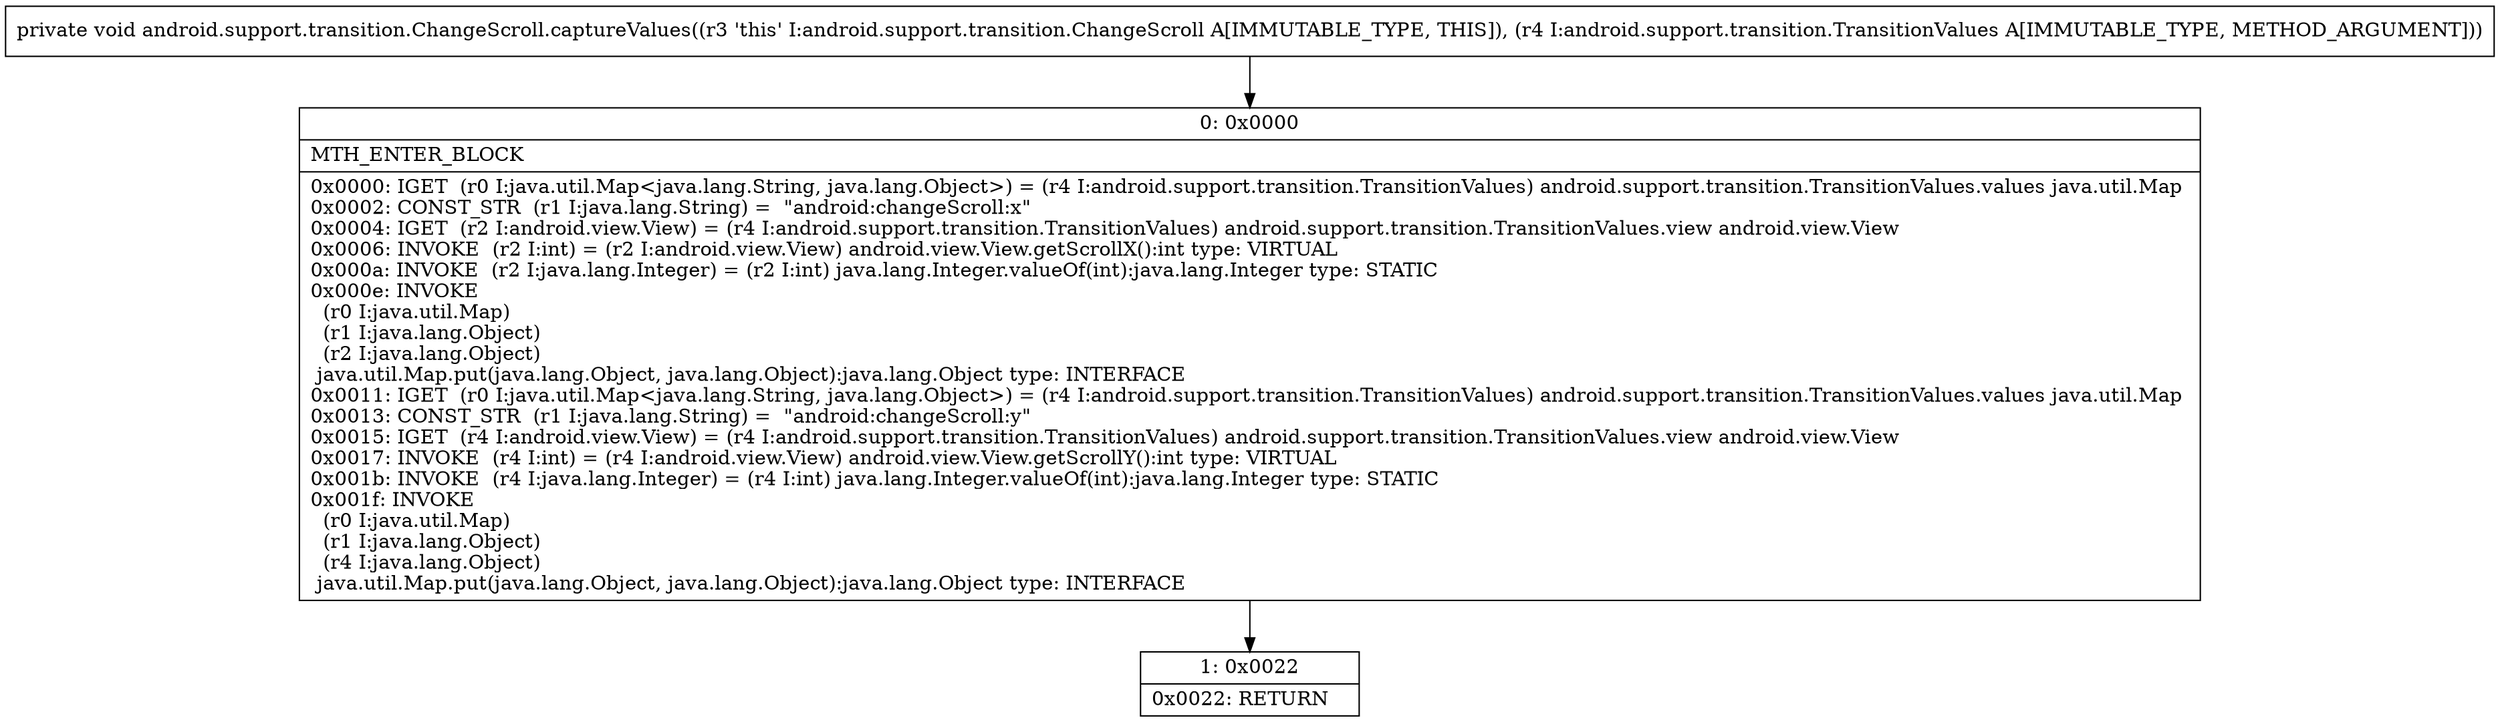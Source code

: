 digraph "CFG forandroid.support.transition.ChangeScroll.captureValues(Landroid\/support\/transition\/TransitionValues;)V" {
Node_0 [shape=record,label="{0\:\ 0x0000|MTH_ENTER_BLOCK\l|0x0000: IGET  (r0 I:java.util.Map\<java.lang.String, java.lang.Object\>) = (r4 I:android.support.transition.TransitionValues) android.support.transition.TransitionValues.values java.util.Map \l0x0002: CONST_STR  (r1 I:java.lang.String) =  \"android:changeScroll:x\" \l0x0004: IGET  (r2 I:android.view.View) = (r4 I:android.support.transition.TransitionValues) android.support.transition.TransitionValues.view android.view.View \l0x0006: INVOKE  (r2 I:int) = (r2 I:android.view.View) android.view.View.getScrollX():int type: VIRTUAL \l0x000a: INVOKE  (r2 I:java.lang.Integer) = (r2 I:int) java.lang.Integer.valueOf(int):java.lang.Integer type: STATIC \l0x000e: INVOKE  \l  (r0 I:java.util.Map)\l  (r1 I:java.lang.Object)\l  (r2 I:java.lang.Object)\l java.util.Map.put(java.lang.Object, java.lang.Object):java.lang.Object type: INTERFACE \l0x0011: IGET  (r0 I:java.util.Map\<java.lang.String, java.lang.Object\>) = (r4 I:android.support.transition.TransitionValues) android.support.transition.TransitionValues.values java.util.Map \l0x0013: CONST_STR  (r1 I:java.lang.String) =  \"android:changeScroll:y\" \l0x0015: IGET  (r4 I:android.view.View) = (r4 I:android.support.transition.TransitionValues) android.support.transition.TransitionValues.view android.view.View \l0x0017: INVOKE  (r4 I:int) = (r4 I:android.view.View) android.view.View.getScrollY():int type: VIRTUAL \l0x001b: INVOKE  (r4 I:java.lang.Integer) = (r4 I:int) java.lang.Integer.valueOf(int):java.lang.Integer type: STATIC \l0x001f: INVOKE  \l  (r0 I:java.util.Map)\l  (r1 I:java.lang.Object)\l  (r4 I:java.lang.Object)\l java.util.Map.put(java.lang.Object, java.lang.Object):java.lang.Object type: INTERFACE \l}"];
Node_1 [shape=record,label="{1\:\ 0x0022|0x0022: RETURN   \l}"];
MethodNode[shape=record,label="{private void android.support.transition.ChangeScroll.captureValues((r3 'this' I:android.support.transition.ChangeScroll A[IMMUTABLE_TYPE, THIS]), (r4 I:android.support.transition.TransitionValues A[IMMUTABLE_TYPE, METHOD_ARGUMENT])) }"];
MethodNode -> Node_0;
Node_0 -> Node_1;
}

